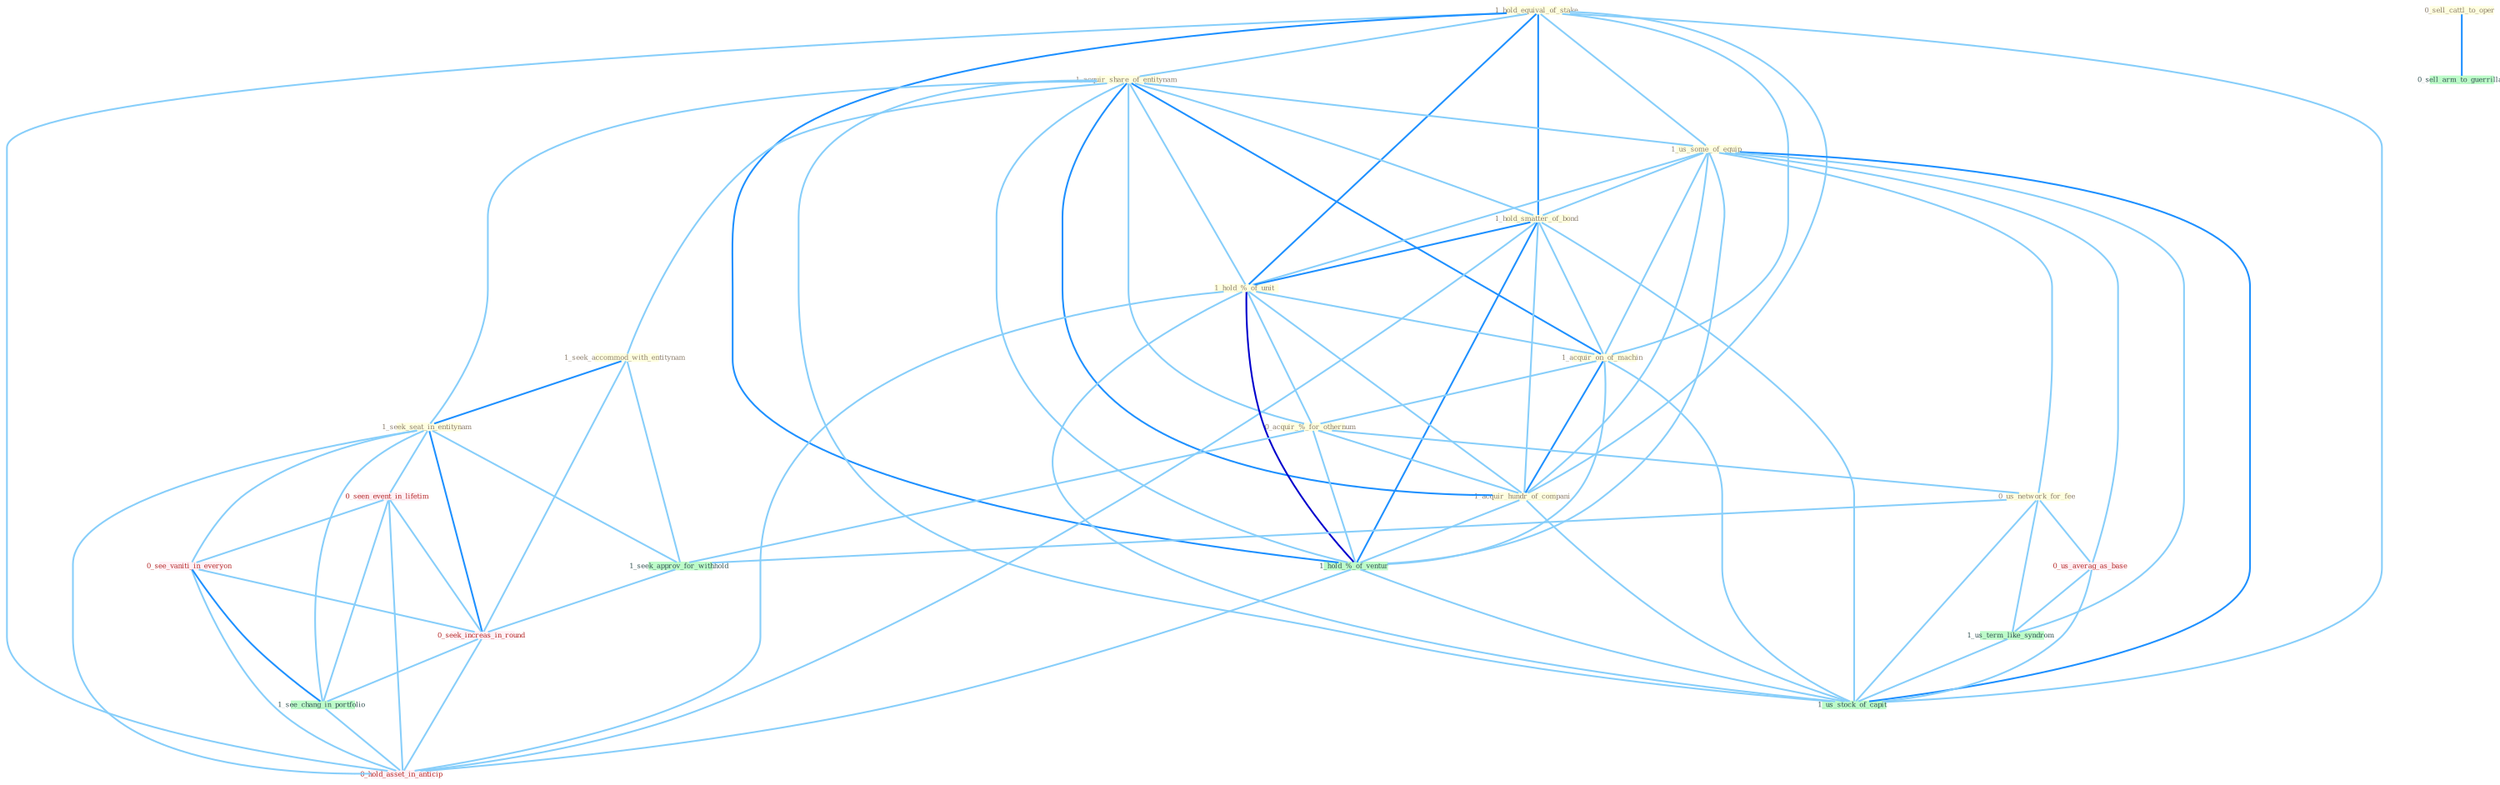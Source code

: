 Graph G{ 
    node
    [shape=polygon,style=filled,width=.5,height=.06,color="#BDFCC9",fixedsize=true,fontsize=4,
    fontcolor="#2f4f4f"];
    {node
    [color="#ffffe0", fontcolor="#8b7d6b"] "1_hold_equival_of_stake " "1_acquir_share_of_entitynam " "1_seek_accommod_with_entitynam " "1_us_some_of_equip " "1_hold_smatter_of_bond " "1_hold_%_of_unit " "1_acquir_on_of_machin " "0_acquir_%_for_othernum " "0_us_network_for_fee " "0_sell_cattl_to_oper " "1_acquir_hundr_of_compani " "1_seek_seat_in_entitynam "}
{node [color="#fff0f5", fontcolor="#b22222"] "0_seen_event_in_lifetim " "0_us_averag_as_base " "0_see_vaniti_in_everyon " "0_seek_increas_in_round " "0_hold_asset_in_anticip "}
edge [color="#B0E2FF"];

	"1_hold_equival_of_stake " -- "1_acquir_share_of_entitynam " [w="1", color="#87cefa" ];
	"1_hold_equival_of_stake " -- "1_us_some_of_equip " [w="1", color="#87cefa" ];
	"1_hold_equival_of_stake " -- "1_hold_smatter_of_bond " [w="2", color="#1e90ff" , len=0.8];
	"1_hold_equival_of_stake " -- "1_hold_%_of_unit " [w="2", color="#1e90ff" , len=0.8];
	"1_hold_equival_of_stake " -- "1_acquir_on_of_machin " [w="1", color="#87cefa" ];
	"1_hold_equival_of_stake " -- "1_acquir_hundr_of_compani " [w="1", color="#87cefa" ];
	"1_hold_equival_of_stake " -- "1_hold_%_of_ventur " [w="2", color="#1e90ff" , len=0.8];
	"1_hold_equival_of_stake " -- "1_us_stock_of_capit " [w="1", color="#87cefa" ];
	"1_hold_equival_of_stake " -- "0_hold_asset_in_anticip " [w="1", color="#87cefa" ];
	"1_acquir_share_of_entitynam " -- "1_seek_accommod_with_entitynam " [w="1", color="#87cefa" ];
	"1_acquir_share_of_entitynam " -- "1_us_some_of_equip " [w="1", color="#87cefa" ];
	"1_acquir_share_of_entitynam " -- "1_hold_smatter_of_bond " [w="1", color="#87cefa" ];
	"1_acquir_share_of_entitynam " -- "1_hold_%_of_unit " [w="1", color="#87cefa" ];
	"1_acquir_share_of_entitynam " -- "1_acquir_on_of_machin " [w="2", color="#1e90ff" , len=0.8];
	"1_acquir_share_of_entitynam " -- "0_acquir_%_for_othernum " [w="1", color="#87cefa" ];
	"1_acquir_share_of_entitynam " -- "1_acquir_hundr_of_compani " [w="2", color="#1e90ff" , len=0.8];
	"1_acquir_share_of_entitynam " -- "1_seek_seat_in_entitynam " [w="1", color="#87cefa" ];
	"1_acquir_share_of_entitynam " -- "1_hold_%_of_ventur " [w="1", color="#87cefa" ];
	"1_acquir_share_of_entitynam " -- "1_us_stock_of_capit " [w="1", color="#87cefa" ];
	"1_seek_accommod_with_entitynam " -- "1_seek_seat_in_entitynam " [w="2", color="#1e90ff" , len=0.8];
	"1_seek_accommod_with_entitynam " -- "1_seek_approv_for_withhold " [w="1", color="#87cefa" ];
	"1_seek_accommod_with_entitynam " -- "0_seek_increas_in_round " [w="1", color="#87cefa" ];
	"1_us_some_of_equip " -- "1_hold_smatter_of_bond " [w="1", color="#87cefa" ];
	"1_us_some_of_equip " -- "1_hold_%_of_unit " [w="1", color="#87cefa" ];
	"1_us_some_of_equip " -- "1_acquir_on_of_machin " [w="1", color="#87cefa" ];
	"1_us_some_of_equip " -- "0_us_network_for_fee " [w="1", color="#87cefa" ];
	"1_us_some_of_equip " -- "1_acquir_hundr_of_compani " [w="1", color="#87cefa" ];
	"1_us_some_of_equip " -- "0_us_averag_as_base " [w="1", color="#87cefa" ];
	"1_us_some_of_equip " -- "1_us_term_like_syndrom " [w="1", color="#87cefa" ];
	"1_us_some_of_equip " -- "1_hold_%_of_ventur " [w="1", color="#87cefa" ];
	"1_us_some_of_equip " -- "1_us_stock_of_capit " [w="2", color="#1e90ff" , len=0.8];
	"1_hold_smatter_of_bond " -- "1_hold_%_of_unit " [w="2", color="#1e90ff" , len=0.8];
	"1_hold_smatter_of_bond " -- "1_acquir_on_of_machin " [w="1", color="#87cefa" ];
	"1_hold_smatter_of_bond " -- "1_acquir_hundr_of_compani " [w="1", color="#87cefa" ];
	"1_hold_smatter_of_bond " -- "1_hold_%_of_ventur " [w="2", color="#1e90ff" , len=0.8];
	"1_hold_smatter_of_bond " -- "1_us_stock_of_capit " [w="1", color="#87cefa" ];
	"1_hold_smatter_of_bond " -- "0_hold_asset_in_anticip " [w="1", color="#87cefa" ];
	"1_hold_%_of_unit " -- "1_acquir_on_of_machin " [w="1", color="#87cefa" ];
	"1_hold_%_of_unit " -- "0_acquir_%_for_othernum " [w="1", color="#87cefa" ];
	"1_hold_%_of_unit " -- "1_acquir_hundr_of_compani " [w="1", color="#87cefa" ];
	"1_hold_%_of_unit " -- "1_hold_%_of_ventur " [w="3", color="#0000cd" , len=0.6];
	"1_hold_%_of_unit " -- "1_us_stock_of_capit " [w="1", color="#87cefa" ];
	"1_hold_%_of_unit " -- "0_hold_asset_in_anticip " [w="1", color="#87cefa" ];
	"1_acquir_on_of_machin " -- "0_acquir_%_for_othernum " [w="1", color="#87cefa" ];
	"1_acquir_on_of_machin " -- "1_acquir_hundr_of_compani " [w="2", color="#1e90ff" , len=0.8];
	"1_acquir_on_of_machin " -- "1_hold_%_of_ventur " [w="1", color="#87cefa" ];
	"1_acquir_on_of_machin " -- "1_us_stock_of_capit " [w="1", color="#87cefa" ];
	"0_acquir_%_for_othernum " -- "0_us_network_for_fee " [w="1", color="#87cefa" ];
	"0_acquir_%_for_othernum " -- "1_acquir_hundr_of_compani " [w="1", color="#87cefa" ];
	"0_acquir_%_for_othernum " -- "1_seek_approv_for_withhold " [w="1", color="#87cefa" ];
	"0_acquir_%_for_othernum " -- "1_hold_%_of_ventur " [w="1", color="#87cefa" ];
	"0_us_network_for_fee " -- "0_us_averag_as_base " [w="1", color="#87cefa" ];
	"0_us_network_for_fee " -- "1_us_term_like_syndrom " [w="1", color="#87cefa" ];
	"0_us_network_for_fee " -- "1_seek_approv_for_withhold " [w="1", color="#87cefa" ];
	"0_us_network_for_fee " -- "1_us_stock_of_capit " [w="1", color="#87cefa" ];
	"0_sell_cattl_to_oper " -- "0_sell_arm_to_guerrilla " [w="2", color="#1e90ff" , len=0.8];
	"1_acquir_hundr_of_compani " -- "1_hold_%_of_ventur " [w="1", color="#87cefa" ];
	"1_acquir_hundr_of_compani " -- "1_us_stock_of_capit " [w="1", color="#87cefa" ];
	"1_seek_seat_in_entitynam " -- "0_seen_event_in_lifetim " [w="1", color="#87cefa" ];
	"1_seek_seat_in_entitynam " -- "1_seek_approv_for_withhold " [w="1", color="#87cefa" ];
	"1_seek_seat_in_entitynam " -- "0_see_vaniti_in_everyon " [w="1", color="#87cefa" ];
	"1_seek_seat_in_entitynam " -- "0_seek_increas_in_round " [w="2", color="#1e90ff" , len=0.8];
	"1_seek_seat_in_entitynam " -- "1_see_chang_in_portfolio " [w="1", color="#87cefa" ];
	"1_seek_seat_in_entitynam " -- "0_hold_asset_in_anticip " [w="1", color="#87cefa" ];
	"0_seen_event_in_lifetim " -- "0_see_vaniti_in_everyon " [w="1", color="#87cefa" ];
	"0_seen_event_in_lifetim " -- "0_seek_increas_in_round " [w="1", color="#87cefa" ];
	"0_seen_event_in_lifetim " -- "1_see_chang_in_portfolio " [w="1", color="#87cefa" ];
	"0_seen_event_in_lifetim " -- "0_hold_asset_in_anticip " [w="1", color="#87cefa" ];
	"0_us_averag_as_base " -- "1_us_term_like_syndrom " [w="1", color="#87cefa" ];
	"0_us_averag_as_base " -- "1_us_stock_of_capit " [w="1", color="#87cefa" ];
	"1_us_term_like_syndrom " -- "1_us_stock_of_capit " [w="1", color="#87cefa" ];
	"1_seek_approv_for_withhold " -- "0_seek_increas_in_round " [w="1", color="#87cefa" ];
	"1_hold_%_of_ventur " -- "1_us_stock_of_capit " [w="1", color="#87cefa" ];
	"1_hold_%_of_ventur " -- "0_hold_asset_in_anticip " [w="1", color="#87cefa" ];
	"0_see_vaniti_in_everyon " -- "0_seek_increas_in_round " [w="1", color="#87cefa" ];
	"0_see_vaniti_in_everyon " -- "1_see_chang_in_portfolio " [w="2", color="#1e90ff" , len=0.8];
	"0_see_vaniti_in_everyon " -- "0_hold_asset_in_anticip " [w="1", color="#87cefa" ];
	"0_seek_increas_in_round " -- "1_see_chang_in_portfolio " [w="1", color="#87cefa" ];
	"0_seek_increas_in_round " -- "0_hold_asset_in_anticip " [w="1", color="#87cefa" ];
	"1_see_chang_in_portfolio " -- "0_hold_asset_in_anticip " [w="1", color="#87cefa" ];
}